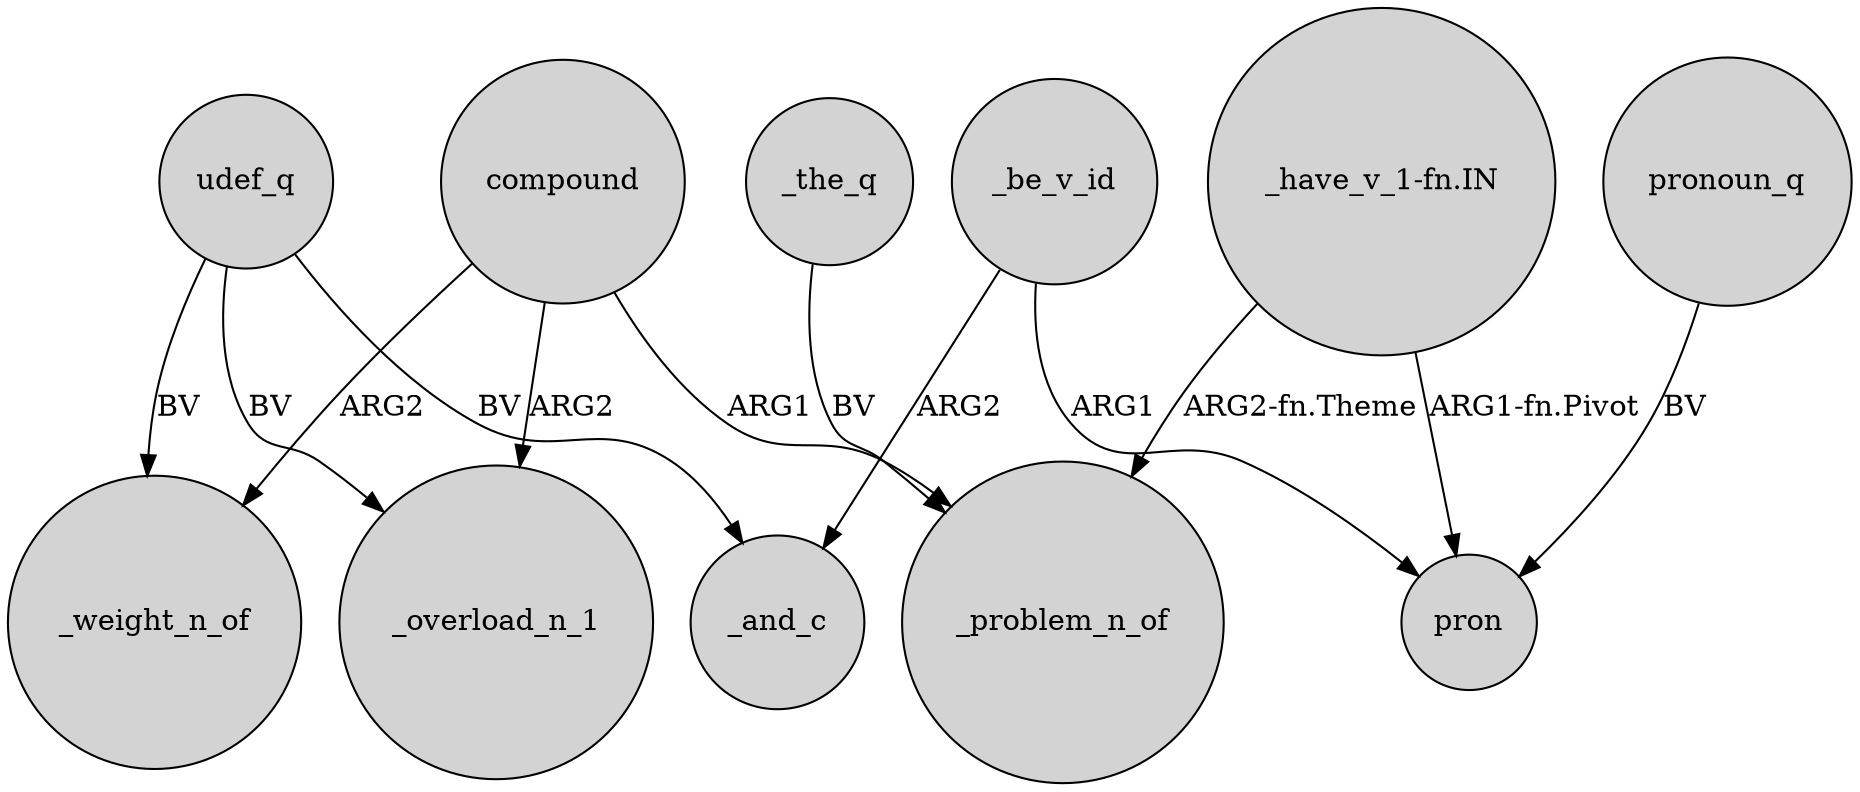 digraph {
	node [shape=circle style=filled]
	compound -> _weight_n_of [label=ARG2]
	compound -> _problem_n_of [label=ARG1]
	compound -> _overload_n_1 [label=ARG2]
	udef_q -> _overload_n_1 [label=BV]
	"_have_v_1-fn.IN" -> pron [label="ARG1-fn.Pivot"]
	udef_q -> _and_c [label=BV]
	_be_v_id -> pron [label=ARG1]
	_be_v_id -> _and_c [label=ARG2]
	udef_q -> _weight_n_of [label=BV]
	_the_q -> _problem_n_of [label=BV]
	"_have_v_1-fn.IN" -> _problem_n_of [label="ARG2-fn.Theme"]
	pronoun_q -> pron [label=BV]
}
